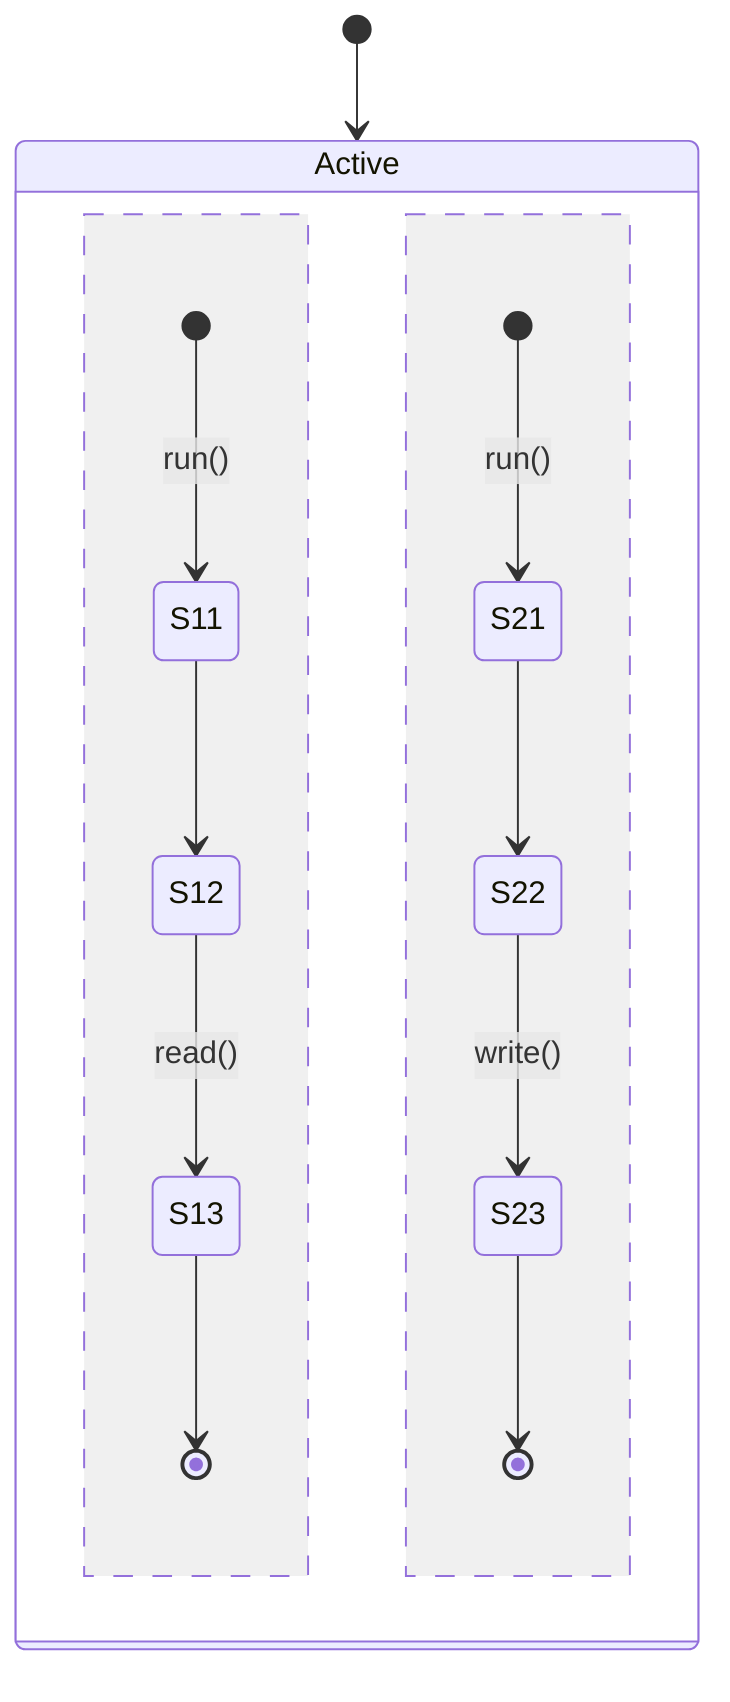 stateDiagram-v2
    [*] --> Active

    state Active {
        %% RThread
        %% S1 = Waiting for synchronization
        %% S2 = Synchronization finished
        %% S3 = Finished reading
        [*] --> S11: run()
        S11 --> S12
        S12 --> S13 : read()
        S13 --> [*]

        --

        %% WThread
        %% S1 = Waiting for synchronization
        %% S2 = Synchronization finished
        %% S3 = Finished writing
        [*] --> S21: run()
        S21 --> S22
        S22 --> S23 : write()
        S23 --> [*]
    }